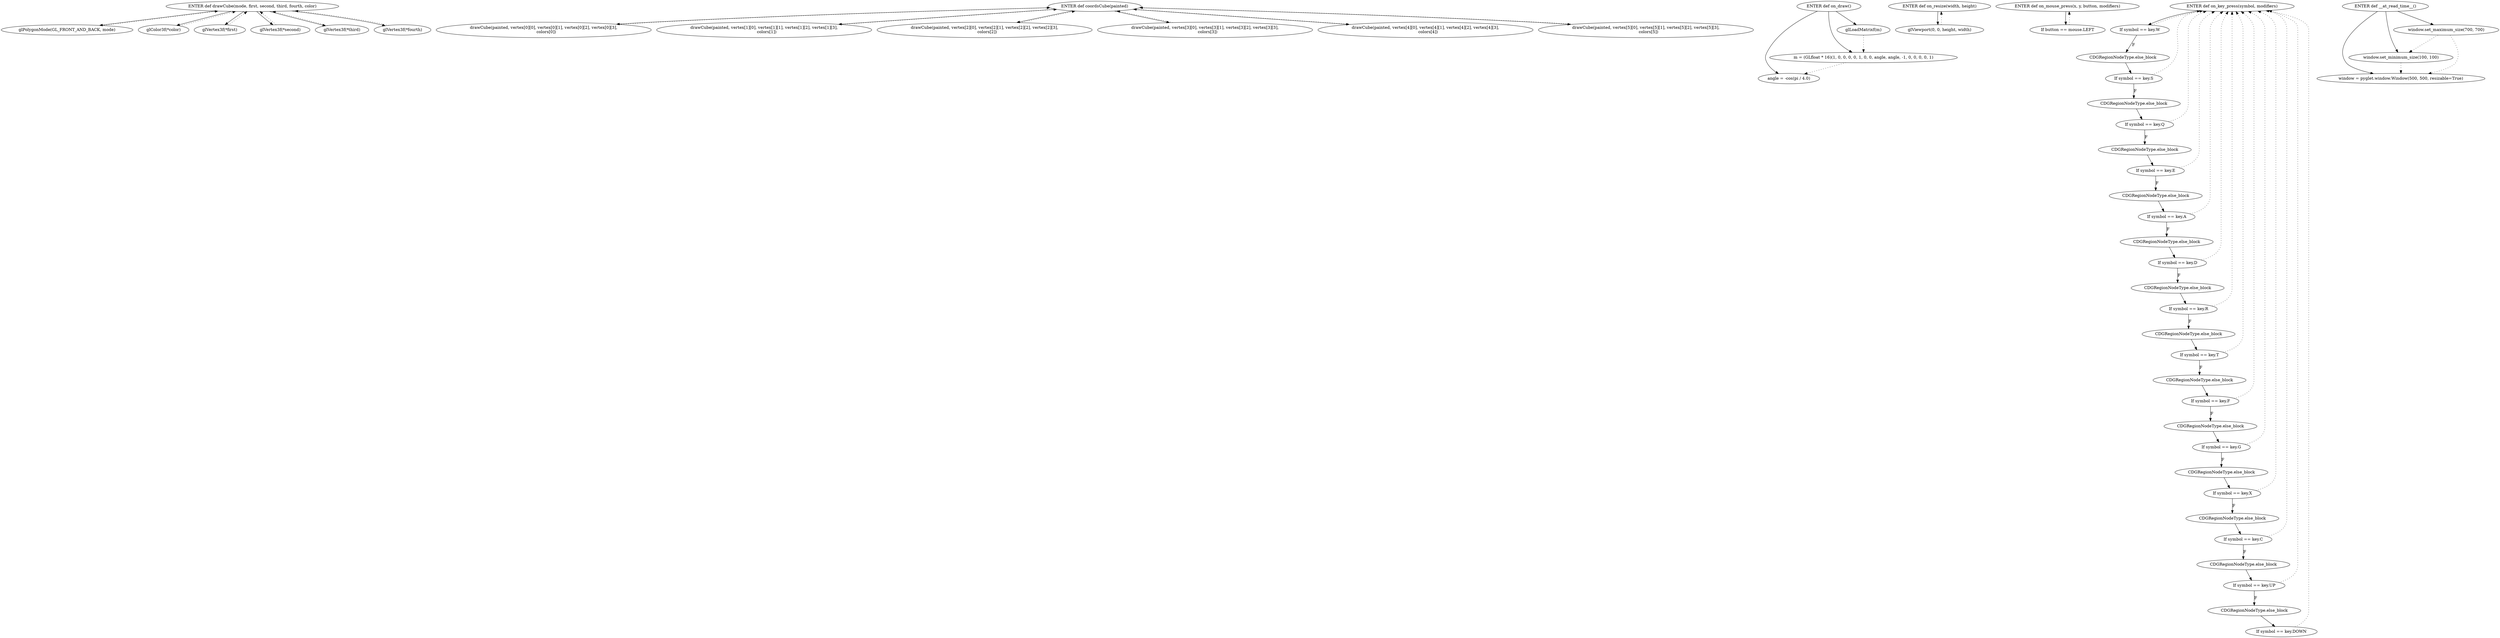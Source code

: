 digraph {
	subgraph sub_0 {
	}
	subgraph sub_1 {
		"1171c67e-f88c-424d-bd1e-36273a0ec107" [label="ENTER def drawCube(mode, first, second, third, fourth, color)"]
		"1a16e092-4a04-414a-a521-7b6d8029358f" [label="glPolygonMode(GL_FRONT_AND_BACK, mode)"]
		"eebfcbcf-a5a9-41b9-b884-d6c4c518c1a9" [label="glColor3f(*color)"]
		"6536a5ea-608f-46e1-9fcf-fbe72c7d7a14" [label="glVertex3f(*first)"]
		"90c18f4c-5a80-4270-a3e2-b2a4317c5779" [label="glVertex3f(*second)"]
		"f4f2300e-4212-49d9-bbfa-63304c5b36a3" [label="glVertex3f(*third)"]
		"7af0c8b1-48b1-4c12-ba95-04a9016fd240" [label="glVertex3f(*fourth)"]
		"1171c67e-f88c-424d-bd1e-36273a0ec107" -> "1a16e092-4a04-414a-a521-7b6d8029358f" [style=solid]
		"1171c67e-f88c-424d-bd1e-36273a0ec107" -> "eebfcbcf-a5a9-41b9-b884-d6c4c518c1a9" [style=solid]
		"1171c67e-f88c-424d-bd1e-36273a0ec107" -> "6536a5ea-608f-46e1-9fcf-fbe72c7d7a14" [style=solid]
		"1171c67e-f88c-424d-bd1e-36273a0ec107" -> "90c18f4c-5a80-4270-a3e2-b2a4317c5779" [style=solid]
		"1171c67e-f88c-424d-bd1e-36273a0ec107" -> "f4f2300e-4212-49d9-bbfa-63304c5b36a3" [style=solid]
		"1171c67e-f88c-424d-bd1e-36273a0ec107" -> "7af0c8b1-48b1-4c12-ba95-04a9016fd240" [style=solid]
		"1a16e092-4a04-414a-a521-7b6d8029358f" -> "1171c67e-f88c-424d-bd1e-36273a0ec107" [style=dotted]
		"eebfcbcf-a5a9-41b9-b884-d6c4c518c1a9" -> "1171c67e-f88c-424d-bd1e-36273a0ec107" [style=dotted]
		"6536a5ea-608f-46e1-9fcf-fbe72c7d7a14" -> "1171c67e-f88c-424d-bd1e-36273a0ec107" [style=dotted]
		"90c18f4c-5a80-4270-a3e2-b2a4317c5779" -> "1171c67e-f88c-424d-bd1e-36273a0ec107" [style=dotted]
		"f4f2300e-4212-49d9-bbfa-63304c5b36a3" -> "1171c67e-f88c-424d-bd1e-36273a0ec107" [style=dotted]
		"7af0c8b1-48b1-4c12-ba95-04a9016fd240" -> "1171c67e-f88c-424d-bd1e-36273a0ec107" [style=dotted]
	}
	subgraph sub_2 {
		"846c3228-f385-4b92-87cc-6ff4ca7b448a" [label="ENTER def coordsCube(painted)"]
		"4eac0836-168b-41c0-94ee-e2a00ed86085" [label="drawCube(painted, vertex[0][0], vertex[0][1], vertex[0][2], vertex[0][3],
    colors[0])"]
		"c8d3b26a-f796-4802-be3f-282421d5d8c7" [label="drawCube(painted, vertex[1][0], vertex[1][1], vertex[1][2], vertex[1][3],
    colors[1])"]
		"53ed9533-4f3a-4692-b6bd-c7215cd92a69" [label="drawCube(painted, vertex[2][0], vertex[2][1], vertex[2][2], vertex[2][3],
    colors[2])"]
		"f6674e79-50c2-4623-947e-85c8ddb70914" [label="drawCube(painted, vertex[3][0], vertex[3][1], vertex[3][2], vertex[3][3],
    colors[3])"]
		"48c0864c-e911-4ca3-a4f4-ecb37525a4d4" [label="drawCube(painted, vertex[4][0], vertex[4][1], vertex[4][2], vertex[4][3],
    colors[4])"]
		"449a0e08-7894-4d93-acd5-8d955c12dad3" [label="drawCube(painted, vertex[5][0], vertex[5][1], vertex[5][2], vertex[5][3],
    colors[5])"]
		"846c3228-f385-4b92-87cc-6ff4ca7b448a" -> "4eac0836-168b-41c0-94ee-e2a00ed86085" [style=solid]
		"846c3228-f385-4b92-87cc-6ff4ca7b448a" -> "c8d3b26a-f796-4802-be3f-282421d5d8c7" [style=solid]
		"846c3228-f385-4b92-87cc-6ff4ca7b448a" -> "53ed9533-4f3a-4692-b6bd-c7215cd92a69" [style=solid]
		"846c3228-f385-4b92-87cc-6ff4ca7b448a" -> "f6674e79-50c2-4623-947e-85c8ddb70914" [style=solid]
		"846c3228-f385-4b92-87cc-6ff4ca7b448a" -> "48c0864c-e911-4ca3-a4f4-ecb37525a4d4" [style=solid]
		"846c3228-f385-4b92-87cc-6ff4ca7b448a" -> "449a0e08-7894-4d93-acd5-8d955c12dad3" [style=solid]
		"4eac0836-168b-41c0-94ee-e2a00ed86085" -> "846c3228-f385-4b92-87cc-6ff4ca7b448a" [style=dotted]
		"c8d3b26a-f796-4802-be3f-282421d5d8c7" -> "846c3228-f385-4b92-87cc-6ff4ca7b448a" [style=dotted]
		"53ed9533-4f3a-4692-b6bd-c7215cd92a69" -> "846c3228-f385-4b92-87cc-6ff4ca7b448a" [style=dotted]
		"f6674e79-50c2-4623-947e-85c8ddb70914" -> "846c3228-f385-4b92-87cc-6ff4ca7b448a" [style=dotted]
		"48c0864c-e911-4ca3-a4f4-ecb37525a4d4" -> "846c3228-f385-4b92-87cc-6ff4ca7b448a" [style=dotted]
		"449a0e08-7894-4d93-acd5-8d955c12dad3" -> "846c3228-f385-4b92-87cc-6ff4ca7b448a" [style=dotted]
	}
	subgraph sub_3 {
	}
	subgraph sub_4 {
	}
	subgraph sub_5 {
		"3a64c485-2604-4af1-a941-dcf4045c87eb" [label="ENTER def on_draw()"]
		"0042b86b-7b49-4a98-bd59-d2d9714b26b5" [label="angle = -cos(pi / 4.0)"]
		"088988c6-d105-4868-9065-829ecc4fc81d" [label="m = (GLfloat * 16)(1, 0, 0, 0, 0, 1, 0, 0, angle, angle, -1, 0, 0, 0, 0, 1)"]
		"d45c0d83-5c41-4615-a9d5-8df4ad2ac5db" [label="glLoadMatrixf(m)"]
		"3a64c485-2604-4af1-a941-dcf4045c87eb" -> "0042b86b-7b49-4a98-bd59-d2d9714b26b5" [style=solid]
		"3a64c485-2604-4af1-a941-dcf4045c87eb" -> "088988c6-d105-4868-9065-829ecc4fc81d" [style=solid]
		"3a64c485-2604-4af1-a941-dcf4045c87eb" -> "d45c0d83-5c41-4615-a9d5-8df4ad2ac5db" [style=solid]
		"088988c6-d105-4868-9065-829ecc4fc81d" -> "0042b86b-7b49-4a98-bd59-d2d9714b26b5" [style=dotted]
		"d45c0d83-5c41-4615-a9d5-8df4ad2ac5db" -> "088988c6-d105-4868-9065-829ecc4fc81d" [style=dotted]
	}
	subgraph sub_6 {
		"5be39b49-1aae-4e66-8dae-965eee6e3ad2" [label="ENTER def on_resize(width, height)"]
		"0fb6be37-5ade-4478-a6fa-a47e8471b181" [label="glViewport(0, 0, height, width)"]
		"5be39b49-1aae-4e66-8dae-965eee6e3ad2" -> "0fb6be37-5ade-4478-a6fa-a47e8471b181" [style=solid]
		"0fb6be37-5ade-4478-a6fa-a47e8471b181" -> "5be39b49-1aae-4e66-8dae-965eee6e3ad2" [style=dotted]
	}
	subgraph sub_7 {
		"ee547052-d8f4-4190-8e1a-c93e698d5660" [label="ENTER def on_mouse_press(x, y, button, modifiers)"]
		"757c6008-d7b2-4eef-a4c1-072b5c4e0f45" [label="If button == mouse.LEFT"]
		"ee547052-d8f4-4190-8e1a-c93e698d5660" -> "757c6008-d7b2-4eef-a4c1-072b5c4e0f45" [style=solid]
		"757c6008-d7b2-4eef-a4c1-072b5c4e0f45" -> "ee547052-d8f4-4190-8e1a-c93e698d5660" [style=dotted]
	}
	subgraph sub_8 {
		"3e30630c-c47b-436d-ba33-e6c289a9374b" [label="ENTER def on_key_press(symbol, modifiers)"]
		"ec601be2-0f9a-4868-b712-2714ba126976" [label="If symbol == key.W"]
		"24baacd0-cb27-4365-a6f3-b8fe8504166d" [label="CDGRegionNodeType.else_block"]
		"380db70f-b44a-4a8e-8572-2a6179278552" [label="If symbol == key.S"]
		"15a38472-4f50-4861-8b93-fb8785fef9cc" [label="CDGRegionNodeType.else_block"]
		"35ebf19e-4a23-461a-96b3-520f5ef7d78e" [label="If symbol == key.Q"]
		"8591e76e-e32b-44ef-8853-0bf91995b79e" [label="CDGRegionNodeType.else_block"]
		"94ded9cf-e1fd-4e38-987c-f821f10d3104" [label="If symbol == key.E"]
		"4b9962a2-3c86-42cc-80e3-0d3d9e4d985f" [label="CDGRegionNodeType.else_block"]
		"86a0649c-66db-4923-8580-3a0a30944baf" [label="If symbol == key.A"]
		"3df7a0df-2b3b-4f31-9cdf-6f33981a6541" [label="CDGRegionNodeType.else_block"]
		"5a05dca3-3198-4954-b468-e90b2f13346f" [label="If symbol == key.D"]
		"f4133760-0d63-40e3-b945-0b220e6c0ced" [label="CDGRegionNodeType.else_block"]
		"c720c192-0c5c-47b3-88d0-7891df7e7e41" [label="If symbol == key.R"]
		"ac2d3536-61f5-42d9-af60-ae4062afcfba" [label="CDGRegionNodeType.else_block"]
		"5a1debf6-f390-4b42-8d02-802007f07f30" [label="If symbol == key.T"]
		"1f892e51-2903-4a0b-8db1-cfd03aa4b744" [label="CDGRegionNodeType.else_block"]
		"61ee71c2-f201-4863-ad31-2b15138ed62c" [label="If symbol == key.F"]
		"7df7c398-848f-4940-8d13-08f73115307a" [label="CDGRegionNodeType.else_block"]
		"b2ea4c4b-2f3c-4769-9d60-4ec061266789" [label="If symbol == key.G"]
		"491030a6-3310-4e58-8ded-a7e2d218f926" [label="CDGRegionNodeType.else_block"]
		"b75f2b8a-b926-4ee7-b4b2-74a16149ea5b" [label="If symbol == key.X"]
		"ddbf4981-ceb9-4027-9de9-0e0be321e06d" [label="CDGRegionNodeType.else_block"]
		"97c9f01f-4bc3-4c1d-91bb-48ff82d09e64" [label="If symbol == key.C"]
		"45cee918-df6b-4dee-bbfb-038de46f6950" [label="CDGRegionNodeType.else_block"]
		"e5b2852d-503d-4a6e-951a-a8f36b67a2a5" [label="If symbol == key.UP"]
		"4f482491-33fb-4637-bb93-d24730f52196" [label="CDGRegionNodeType.else_block"]
		"51731366-a697-44b1-8f09-211e2fc0644d" [label="If symbol == key.DOWN"]
		"3e30630c-c47b-436d-ba33-e6c289a9374b" -> "ec601be2-0f9a-4868-b712-2714ba126976" [style=solid]
		"ec601be2-0f9a-4868-b712-2714ba126976" -> "24baacd0-cb27-4365-a6f3-b8fe8504166d" [label=F style=solid]
		"24baacd0-cb27-4365-a6f3-b8fe8504166d" -> "380db70f-b44a-4a8e-8572-2a6179278552" [style=solid]
		"380db70f-b44a-4a8e-8572-2a6179278552" -> "15a38472-4f50-4861-8b93-fb8785fef9cc" [label=F style=solid]
		"15a38472-4f50-4861-8b93-fb8785fef9cc" -> "35ebf19e-4a23-461a-96b3-520f5ef7d78e" [style=solid]
		"35ebf19e-4a23-461a-96b3-520f5ef7d78e" -> "8591e76e-e32b-44ef-8853-0bf91995b79e" [label=F style=solid]
		"8591e76e-e32b-44ef-8853-0bf91995b79e" -> "94ded9cf-e1fd-4e38-987c-f821f10d3104" [style=solid]
		"94ded9cf-e1fd-4e38-987c-f821f10d3104" -> "4b9962a2-3c86-42cc-80e3-0d3d9e4d985f" [label=F style=solid]
		"4b9962a2-3c86-42cc-80e3-0d3d9e4d985f" -> "86a0649c-66db-4923-8580-3a0a30944baf" [style=solid]
		"86a0649c-66db-4923-8580-3a0a30944baf" -> "3df7a0df-2b3b-4f31-9cdf-6f33981a6541" [label=F style=solid]
		"3df7a0df-2b3b-4f31-9cdf-6f33981a6541" -> "5a05dca3-3198-4954-b468-e90b2f13346f" [style=solid]
		"5a05dca3-3198-4954-b468-e90b2f13346f" -> "f4133760-0d63-40e3-b945-0b220e6c0ced" [label=F style=solid]
		"f4133760-0d63-40e3-b945-0b220e6c0ced" -> "c720c192-0c5c-47b3-88d0-7891df7e7e41" [style=solid]
		"c720c192-0c5c-47b3-88d0-7891df7e7e41" -> "ac2d3536-61f5-42d9-af60-ae4062afcfba" [label=F style=solid]
		"ac2d3536-61f5-42d9-af60-ae4062afcfba" -> "5a1debf6-f390-4b42-8d02-802007f07f30" [style=solid]
		"5a1debf6-f390-4b42-8d02-802007f07f30" -> "1f892e51-2903-4a0b-8db1-cfd03aa4b744" [label=F style=solid]
		"1f892e51-2903-4a0b-8db1-cfd03aa4b744" -> "61ee71c2-f201-4863-ad31-2b15138ed62c" [style=solid]
		"61ee71c2-f201-4863-ad31-2b15138ed62c" -> "7df7c398-848f-4940-8d13-08f73115307a" [label=F style=solid]
		"7df7c398-848f-4940-8d13-08f73115307a" -> "b2ea4c4b-2f3c-4769-9d60-4ec061266789" [style=solid]
		"b2ea4c4b-2f3c-4769-9d60-4ec061266789" -> "491030a6-3310-4e58-8ded-a7e2d218f926" [label=F style=solid]
		"491030a6-3310-4e58-8ded-a7e2d218f926" -> "b75f2b8a-b926-4ee7-b4b2-74a16149ea5b" [style=solid]
		"b75f2b8a-b926-4ee7-b4b2-74a16149ea5b" -> "ddbf4981-ceb9-4027-9de9-0e0be321e06d" [label=F style=solid]
		"ddbf4981-ceb9-4027-9de9-0e0be321e06d" -> "97c9f01f-4bc3-4c1d-91bb-48ff82d09e64" [style=solid]
		"97c9f01f-4bc3-4c1d-91bb-48ff82d09e64" -> "45cee918-df6b-4dee-bbfb-038de46f6950" [label=F style=solid]
		"45cee918-df6b-4dee-bbfb-038de46f6950" -> "e5b2852d-503d-4a6e-951a-a8f36b67a2a5" [style=solid]
		"e5b2852d-503d-4a6e-951a-a8f36b67a2a5" -> "4f482491-33fb-4637-bb93-d24730f52196" [label=F style=solid]
		"4f482491-33fb-4637-bb93-d24730f52196" -> "51731366-a697-44b1-8f09-211e2fc0644d" [style=solid]
		"ec601be2-0f9a-4868-b712-2714ba126976" -> "3e30630c-c47b-436d-ba33-e6c289a9374b" [style=dotted]
		"380db70f-b44a-4a8e-8572-2a6179278552" -> "3e30630c-c47b-436d-ba33-e6c289a9374b" [style=dotted]
		"35ebf19e-4a23-461a-96b3-520f5ef7d78e" -> "3e30630c-c47b-436d-ba33-e6c289a9374b" [style=dotted]
		"94ded9cf-e1fd-4e38-987c-f821f10d3104" -> "3e30630c-c47b-436d-ba33-e6c289a9374b" [style=dotted]
		"86a0649c-66db-4923-8580-3a0a30944baf" -> "3e30630c-c47b-436d-ba33-e6c289a9374b" [style=dotted]
		"5a05dca3-3198-4954-b468-e90b2f13346f" -> "3e30630c-c47b-436d-ba33-e6c289a9374b" [style=dotted]
		"c720c192-0c5c-47b3-88d0-7891df7e7e41" -> "3e30630c-c47b-436d-ba33-e6c289a9374b" [style=dotted]
		"5a1debf6-f390-4b42-8d02-802007f07f30" -> "3e30630c-c47b-436d-ba33-e6c289a9374b" [style=dotted]
		"61ee71c2-f201-4863-ad31-2b15138ed62c" -> "3e30630c-c47b-436d-ba33-e6c289a9374b" [style=dotted]
		"b2ea4c4b-2f3c-4769-9d60-4ec061266789" -> "3e30630c-c47b-436d-ba33-e6c289a9374b" [style=dotted]
		"b75f2b8a-b926-4ee7-b4b2-74a16149ea5b" -> "3e30630c-c47b-436d-ba33-e6c289a9374b" [style=dotted]
		"97c9f01f-4bc3-4c1d-91bb-48ff82d09e64" -> "3e30630c-c47b-436d-ba33-e6c289a9374b" [style=dotted]
		"e5b2852d-503d-4a6e-951a-a8f36b67a2a5" -> "3e30630c-c47b-436d-ba33-e6c289a9374b" [style=dotted]
		"51731366-a697-44b1-8f09-211e2fc0644d" -> "3e30630c-c47b-436d-ba33-e6c289a9374b" [style=dotted]
	}
	subgraph sub_9 {
		"19642928-47d1-459b-9d31-f44e05cb3b6b" [label="ENTER def __at_read_time__()"]
		"4a810835-f0c4-4d47-abb3-4af902843afc" [label="window = pyglet.window.Window(500, 500, resizable=True)"]
		"354fcba2-b01a-467b-af2a-f34e107be96a" [label="window.set_minimum_size(100, 100)"]
		"90116da6-57e9-4b9b-93ee-a25ed4bcf1b6" [label="window.set_maximum_size(700, 700)"]
		"19642928-47d1-459b-9d31-f44e05cb3b6b" -> "4a810835-f0c4-4d47-abb3-4af902843afc" [style=solid]
		"19642928-47d1-459b-9d31-f44e05cb3b6b" -> "354fcba2-b01a-467b-af2a-f34e107be96a" [style=solid]
		"19642928-47d1-459b-9d31-f44e05cb3b6b" -> "90116da6-57e9-4b9b-93ee-a25ed4bcf1b6" [style=solid]
		"354fcba2-b01a-467b-af2a-f34e107be96a" -> "4a810835-f0c4-4d47-abb3-4af902843afc" [style=dotted]
		"90116da6-57e9-4b9b-93ee-a25ed4bcf1b6" -> "4a810835-f0c4-4d47-abb3-4af902843afc" [style=dotted]
		"90116da6-57e9-4b9b-93ee-a25ed4bcf1b6" -> "354fcba2-b01a-467b-af2a-f34e107be96a" [style=dotted]
	}
}
